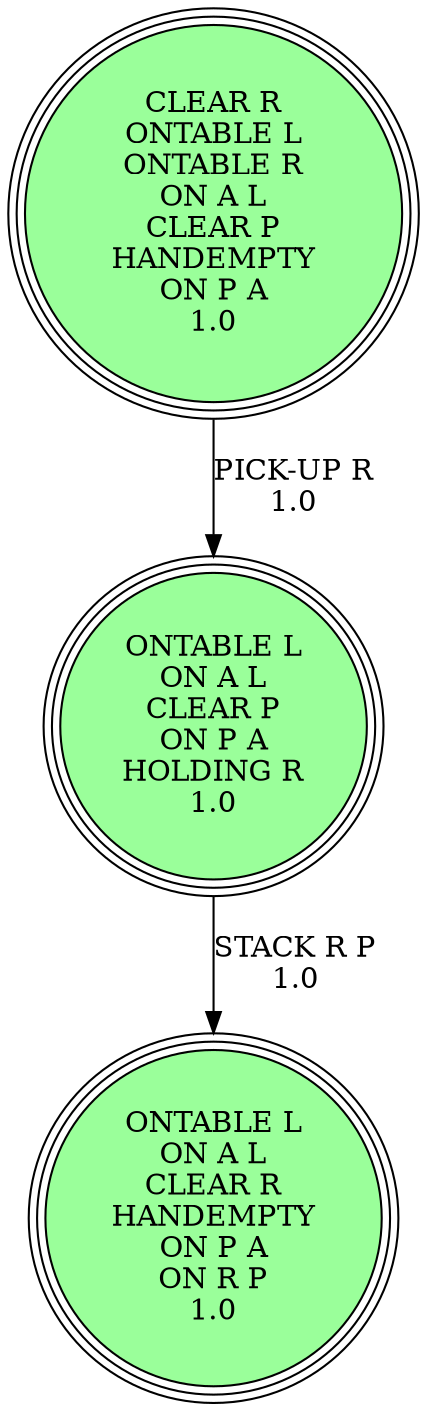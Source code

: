 digraph {
"ONTABLE L\nON A L\nCLEAR P\nON P A\nHOLDING R\n1.0\n" -> "ONTABLE L\nON A L\nCLEAR R\nHANDEMPTY\nON P A\nON R P\n1.0\n"[label="STACK R P\n1.0\n"];
"CLEAR R\nONTABLE L\nONTABLE R\nON A L\nCLEAR P\nHANDEMPTY\nON P A\n1.0\n" -> "ONTABLE L\nON A L\nCLEAR P\nON P A\nHOLDING R\n1.0\n"[label="PICK-UP R\n1.0\n"];
"ONTABLE L\nON A L\nCLEAR R\nHANDEMPTY\nON P A\nON R P\n1.0\n" [shape=circle, style=filled, fillcolor=palegreen1, peripheries=3];
"ONTABLE L\nON A L\nCLEAR R\nHANDEMPTY\nON P A\nON R P\n1.0\n" [shape=circle, style=filled, fillcolor=palegreen1, peripheries=3];
"CLEAR R\nONTABLE L\nONTABLE R\nON A L\nCLEAR P\nHANDEMPTY\nON P A\n1.0\n" [shape=circle, style=filled, fillcolor=palegreen1, peripheries=3];
"ONTABLE L\nON A L\nCLEAR P\nON P A\nHOLDING R\n1.0\n" [shape=circle, style=filled, fillcolor=palegreen1, peripheries=3];
}
